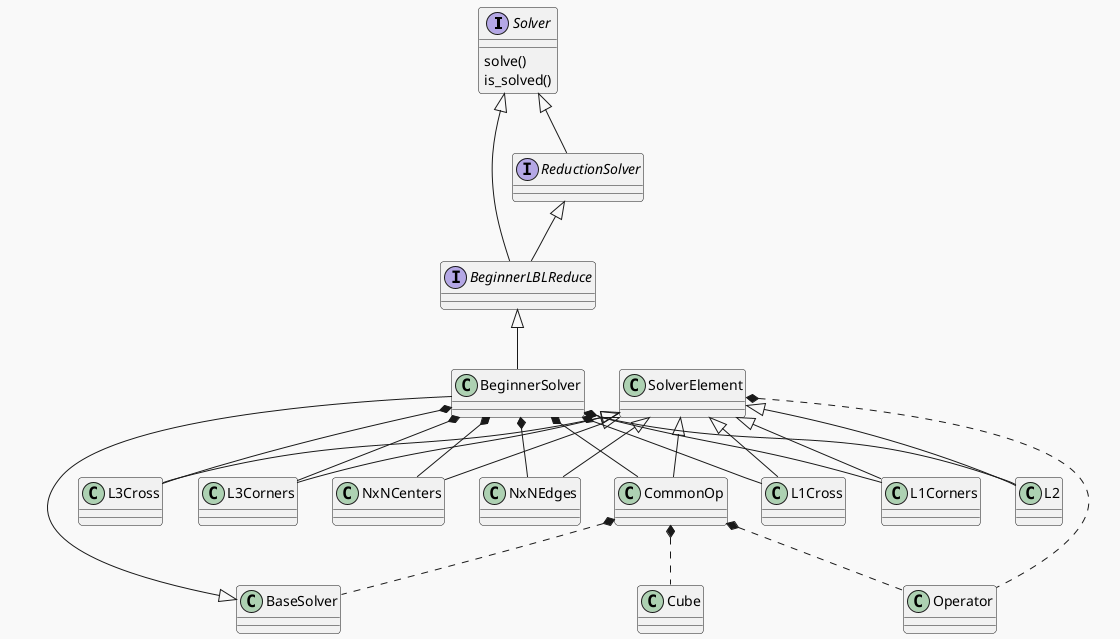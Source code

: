 @startuml
!theme mars

'https://plantuml.com/class-diagram

interface Solver {
    solve()
    is_solved()
}
interface ReductionSolver
interface BeginnerLBLReduce

Solver <|-- ReductionSolver




Solver <|-- BeginnerLBLReduce
ReductionSolver <|-- BeginnerLBLReduce

class BeginnerSolver

BeginnerLBLReduce <|-- BeginnerSolver
BaseSolver <|-- BeginnerSolver

CommonOp *.. Operator
CommonOp *.. BaseSolver
CommonOp *.. Cube

SolverElement *.. Operator

SolverElement <|-- CommonOp
SolverElement <|-- L1Cross
SolverElement <|-- L1Corners
SolverElement <|-- L2
SolverElement <|-- L3Cross
SolverElement <|-- L3Corners
SolverElement <|-- NxNCenters
SolverElement <|-- NxNEdges

BeginnerSolver *-- CommonOp
BeginnerSolver *-- L1Cross
BeginnerSolver *-- L1Corners
BeginnerSolver *-- L2
BeginnerSolver *-- L3Cross
BeginnerSolver *-- L3Corners
BeginnerSolver *-- NxNCenters
BeginnerSolver *-- NxNEdges
@enduml